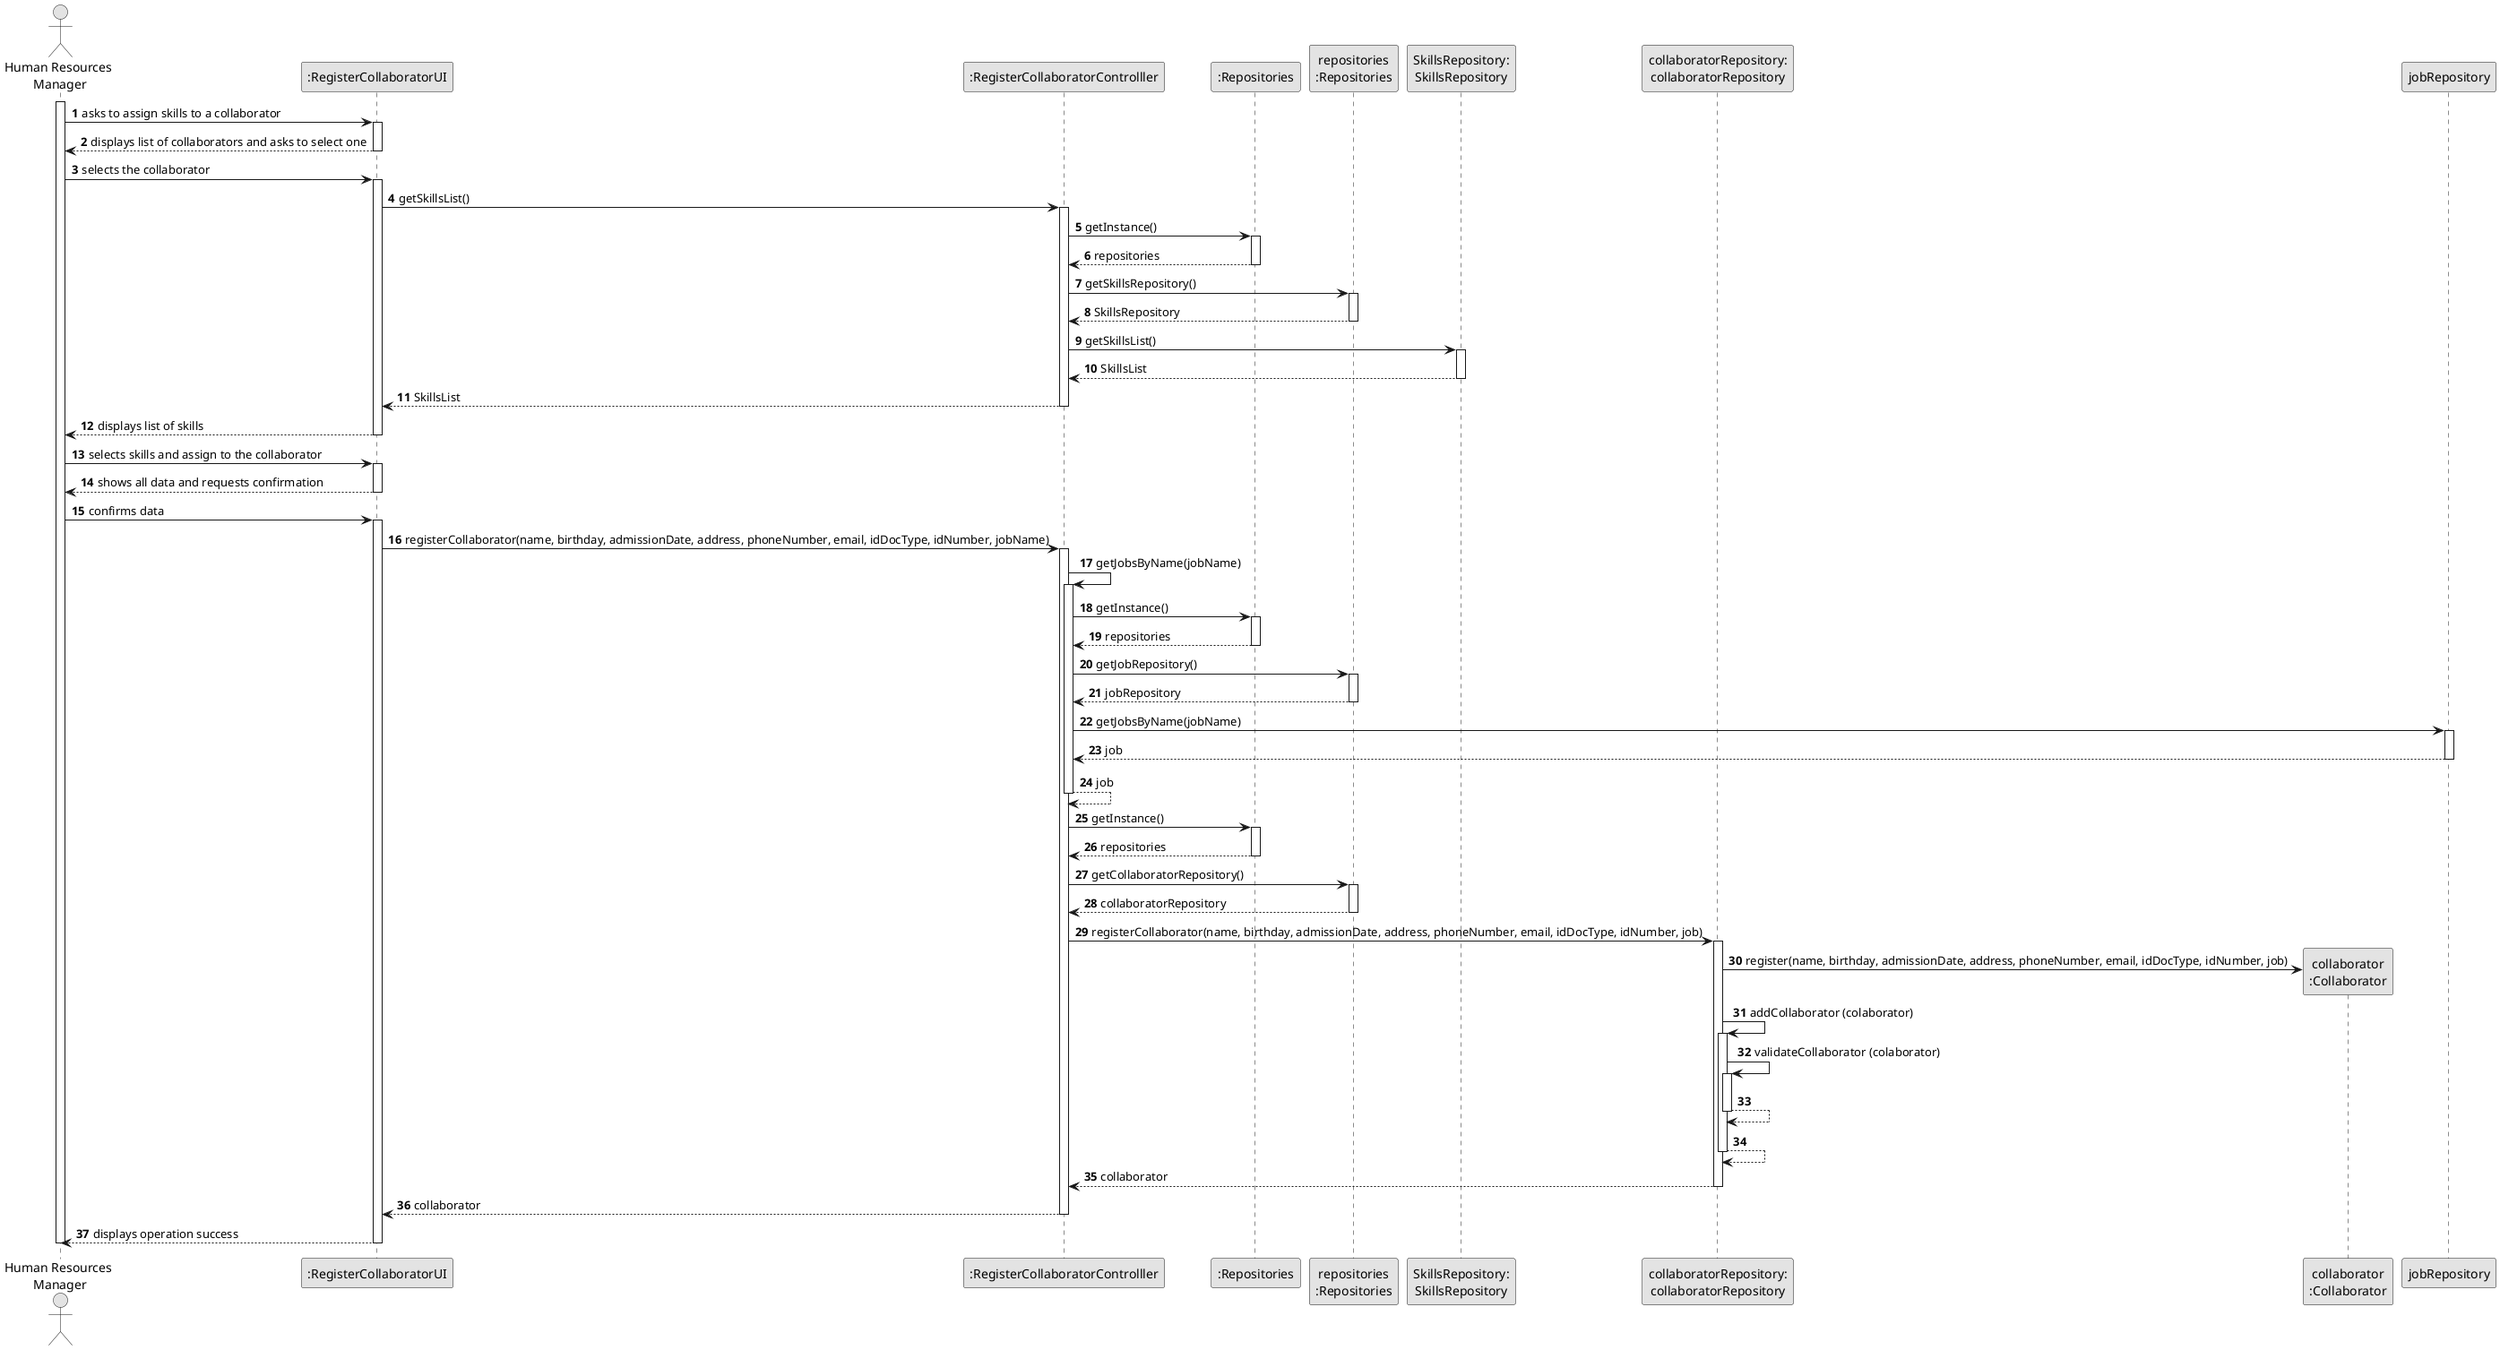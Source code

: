 @startuml
skinparam monochrome true
skinparam packageStyle rectangle
skinparam shadowing false

autonumber

'hide footbox
actor "Human Resources\n Manager" as ADM
participant ":RegisterCollaboratorUI" as UI
participant ":RegisterCollaboratorControlller" as CTRL
participant ":Repositories" as REP
participant "repositories\n:Repositories" as REPS
participant "SkillsRepository:\nSkillsRepository" as SkillsRepository
participant "collaboratorRepository:\ncollaboratorRepository" as collaboratorRepository
participant "collaborator\n:Collaborator" as COLLABORATOR

activate ADM

        ADM -> UI : asks to assign skills to a collaborator

        activate UI

'            UI --> ADM : requests data (reference, description,  informal \n description, technical description, duration, cost)
            'create CTRL

            UI --> ADM : displays list of collaborators and asks to select one
        deactivate UI

    ADM -> UI : selects the collaborator
    activate UI

    UI -> CTRL : getSkillsList()
        activate CTRL

            CTRL -> REP : getInstance()
            activate REP

            REP --> CTRL: repositories
            deactivate REP

            CTRL -> REPS : getSkillsRepository()
            activate REPS

            REPS --> CTRL: SkillsRepository
            deactivate REPS

            CTRL -> SkillsRepository: getSkillsList()
            activate SkillsRepository

            SkillsRepository --> CTRL : SkillsList
            deactivate SkillsRepository

            CTRL --> UI : SkillsList
            deactivate CTRL

        UI --> ADM : displays list of skills
    deactivate UI

    ADM -> UI : selects skills and assign to the collaborator
    activate UI

        UI --> ADM : shows all data and requests confirmation
    deactivate UI

    ADM -> UI : confirms data
    activate UI

        UI -> CTRL: registerCollaborator(name, birthday, admissionDate, address, phoneNumber, email, idDocType, idNumber, jobName)

                activate CTRL

                    CTRL -> CTRL: getJobsByName(jobName)
                    activate CTRL

                    CTRL -> REP: getInstance()
                    activate REP

                    REP --> CTRL: repositories
                    deactivate REP

                    CTRL -> REPS: getJobRepository()
                    activate REPS

                    REPS --> CTRL: jobRepository
                    deactivate REPS

                    CTRL -> jobRepository: getJobsByName(jobName)
                    activate jobRepository

                    jobRepository --> CTRL: job
                    deactivate jobRepository

                    CTRL --> CTRL: job
                    deactivate CTRL

                    CTRL -> REP: getInstance()
                    activate REP

                    REP --> CTRL: repositories
                    deactivate REP

                    CTRL -> REPS: getCollaboratorRepository()
                    activate REPS

                    REPS --> CTRL: collaboratorRepository
                    deactivate REPS

                    CTRL -> collaboratorRepository: registerCollaborator(name, birthday, admissionDate, address, phoneNumber, email, idDocType, idNumber, job)
                    activate collaboratorRepository

                        collaboratorRepository -> COLLABORATOR** : register(name, birthday, admissionDate, address, phoneNumber, email, idDocType, idNumber, job)

                        collaboratorRepository -> collaboratorRepository: addCollaborator (colaborator)
                        activate collaboratorRepository

                        collaboratorRepository -> collaboratorRepository: validateCollaborator (colaborator)
                        activate collaboratorRepository

                        collaboratorRepository --> collaboratorRepository
                        deactivate collaboratorRepository

                        collaboratorRepository --> collaboratorRepository
                        deactivate collaboratorRepository

                    collaboratorRepository --> CTRL: collaborator
                    deactivate collaboratorRepository

                CTRL --> UI: collaborator
                deactivate CTRL
            UI --> ADM: displays operation success
    deactivate UI

deactivate ADM

@enduml